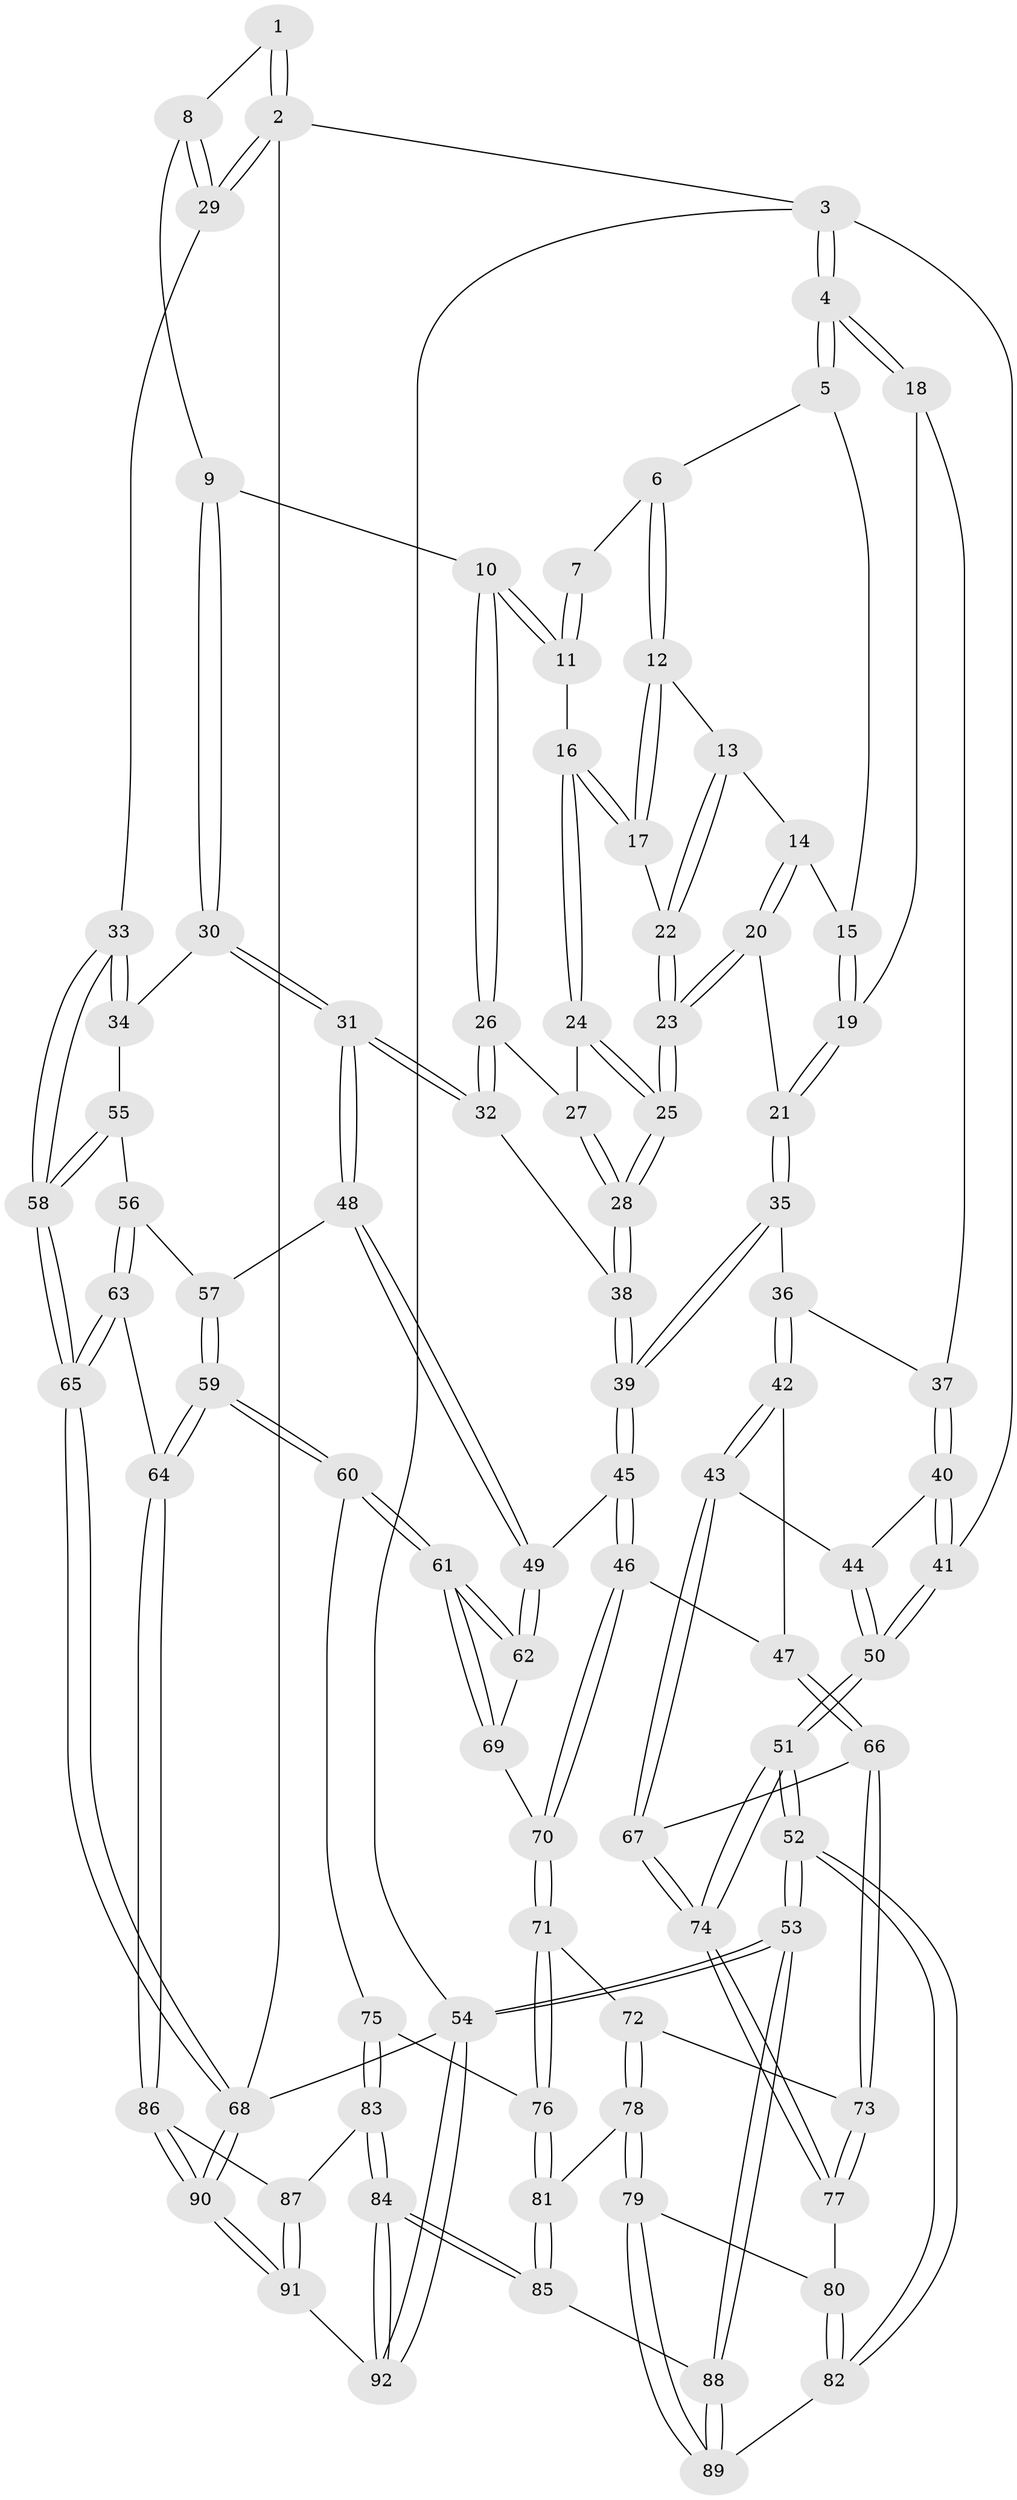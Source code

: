 // Generated by graph-tools (version 1.1) at 2025/27/03/09/25 03:27:13]
// undirected, 92 vertices, 227 edges
graph export_dot {
graph [start="1"]
  node [color=gray90,style=filled];
  1 [pos="+0.6977369946032878+0"];
  2 [pos="+1+0"];
  3 [pos="+0+0"];
  4 [pos="+0+0"];
  5 [pos="+0.5568289255172217+0"];
  6 [pos="+0.5704936248626502+0"];
  7 [pos="+0.6911592477819793+0"];
  8 [pos="+0.8981793716146832+0.13948051207978807"];
  9 [pos="+0.8108278089787581+0.16304879458030203"];
  10 [pos="+0.7852374609806367+0.155156350701691"];
  11 [pos="+0.7299314910316218+0.10385821117415281"];
  12 [pos="+0.567799669204941+0.08741092948215513"];
  13 [pos="+0.48531638959048684+0.10564442248571669"];
  14 [pos="+0.4705989641958265+0.10450350291943228"];
  15 [pos="+0.44186130059518897+0.059661241234861245"];
  16 [pos="+0.6075386992110418+0.13589453031650608"];
  17 [pos="+0.5848633839728477+0.11630704940943268"];
  18 [pos="+0.09968786884271662+0"];
  19 [pos="+0.28210927165951144+0.09404653531162446"];
  20 [pos="+0.4005594819338471+0.19577776695978022"];
  21 [pos="+0.3660599733855165+0.19344676036689523"];
  22 [pos="+0.5041967480691375+0.180321154522179"];
  23 [pos="+0.4725664970289064+0.23327507747595835"];
  24 [pos="+0.6084851640937275+0.17176696346316261"];
  25 [pos="+0.4740665535461629+0.23513127281180587"];
  26 [pos="+0.6593083045187953+0.2574869336794014"];
  27 [pos="+0.6179959729761753+0.20474362652029163"];
  28 [pos="+0.4972271265752987+0.2806872935062215"];
  29 [pos="+1+0.15669778035385196"];
  30 [pos="+0.78758177551931+0.38690763476928924"];
  31 [pos="+0.7715051326773484+0.3977845115348983"];
  32 [pos="+0.6593574084594053+0.2808479119005161"];
  33 [pos="+1+0.29492593827419117"];
  34 [pos="+0.9188937138770329+0.3699547207426307"];
  35 [pos="+0.326285992502124+0.29662270997888246"];
  36 [pos="+0.28370850144127224+0.33103598432508546"];
  37 [pos="+0.23886909033685336+0.3122426003226662"];
  38 [pos="+0.5115758938431105+0.353874854653733"];
  39 [pos="+0.5034370629725949+0.38003552791116985"];
  40 [pos="+0.0832191044092409+0.3704088975675886"];
  41 [pos="+0+0.091860238239155"];
  42 [pos="+0.3026924257956306+0.481023607917427"];
  43 [pos="+0.20776437597464356+0.5375476210494133"];
  44 [pos="+0.09913473196280517+0.41511426664371853"];
  45 [pos="+0.5048405937678234+0.425628741959311"];
  46 [pos="+0.4344975346850182+0.4961611539393742"];
  47 [pos="+0.35511887745055876+0.48884150364356926"];
  48 [pos="+0.7440344829823701+0.4554592090858599"];
  49 [pos="+0.6943430591827302+0.48939862797278716"];
  50 [pos="+0+0.7166807531633682"];
  51 [pos="+0+0.8659465865196612"];
  52 [pos="+0+1"];
  53 [pos="+0+1"];
  54 [pos="+0+1"];
  55 [pos="+0.9027897515303055+0.527357044655494"];
  56 [pos="+0.8391473639879666+0.5345310180439098"];
  57 [pos="+0.8314641141906074+0.5298346605650252"];
  58 [pos="+1+0.5993530986736375"];
  59 [pos="+0.7483446622888598+0.7478707926267931"];
  60 [pos="+0.7060789951275065+0.7233475809077808"];
  61 [pos="+0.6941324218542688+0.6711063866597956"];
  62 [pos="+0.6805121640728733+0.5679964731896759"];
  63 [pos="+0.9074984856286921+0.7292831373264187"];
  64 [pos="+0.7895878447442826+0.7761269851699398"];
  65 [pos="+1+0.7051369143125222"];
  66 [pos="+0.33809954124749547+0.6946558593901073"];
  67 [pos="+0.18127886615321218+0.6147836818692084"];
  68 [pos="+1+1"];
  69 [pos="+0.48321421438818335+0.6079382831941671"];
  70 [pos="+0.4650092137181936+0.6093845951389084"];
  71 [pos="+0.4633722722077015+0.6201120967728803"];
  72 [pos="+0.3738735531980042+0.7123155336050477"];
  73 [pos="+0.3633179897016151+0.7103040574422528"];
  74 [pos="+0.0679381363272843+0.7206015094050727"];
  75 [pos="+0.5960752740126126+0.7574792161996773"];
  76 [pos="+0.5804485501691947+0.7557888771809624"];
  77 [pos="+0.2653222968286218+0.7944638034153337"];
  78 [pos="+0.38767682432943223+0.7455667013913005"];
  79 [pos="+0.3404853451947032+0.8544631996957638"];
  80 [pos="+0.276128027695153+0.8160784262103187"];
  81 [pos="+0.479976012175068+0.8141635121785891"];
  82 [pos="+0.23928074713639474+0.8801357604999934"];
  83 [pos="+0.5925300605538703+0.9233737514051257"];
  84 [pos="+0.45109139938807263+0.9718668612818476"];
  85 [pos="+0.4502621791229664+0.9702911849585086"];
  86 [pos="+0.7852504458912002+0.8367367356159625"];
  87 [pos="+0.6615610025805437+0.9446858549210525"];
  88 [pos="+0.3624728419311322+0.9173495052111322"];
  89 [pos="+0.3512434814620275+0.8989438531233813"];
  90 [pos="+1+1"];
  91 [pos="+0.7094998721735164+1"];
  92 [pos="+0.44220556213309864+1"];
  1 -- 2;
  1 -- 2;
  1 -- 8;
  2 -- 3;
  2 -- 29;
  2 -- 29;
  2 -- 68;
  3 -- 4;
  3 -- 4;
  3 -- 41;
  3 -- 54;
  4 -- 5;
  4 -- 5;
  4 -- 18;
  4 -- 18;
  5 -- 6;
  5 -- 15;
  6 -- 7;
  6 -- 12;
  6 -- 12;
  7 -- 11;
  7 -- 11;
  8 -- 9;
  8 -- 29;
  8 -- 29;
  9 -- 10;
  9 -- 30;
  9 -- 30;
  10 -- 11;
  10 -- 11;
  10 -- 26;
  10 -- 26;
  11 -- 16;
  12 -- 13;
  12 -- 17;
  12 -- 17;
  13 -- 14;
  13 -- 22;
  13 -- 22;
  14 -- 15;
  14 -- 20;
  14 -- 20;
  15 -- 19;
  15 -- 19;
  16 -- 17;
  16 -- 17;
  16 -- 24;
  16 -- 24;
  17 -- 22;
  18 -- 19;
  18 -- 37;
  19 -- 21;
  19 -- 21;
  20 -- 21;
  20 -- 23;
  20 -- 23;
  21 -- 35;
  21 -- 35;
  22 -- 23;
  22 -- 23;
  23 -- 25;
  23 -- 25;
  24 -- 25;
  24 -- 25;
  24 -- 27;
  25 -- 28;
  25 -- 28;
  26 -- 27;
  26 -- 32;
  26 -- 32;
  27 -- 28;
  27 -- 28;
  28 -- 38;
  28 -- 38;
  29 -- 33;
  30 -- 31;
  30 -- 31;
  30 -- 34;
  31 -- 32;
  31 -- 32;
  31 -- 48;
  31 -- 48;
  32 -- 38;
  33 -- 34;
  33 -- 34;
  33 -- 58;
  33 -- 58;
  34 -- 55;
  35 -- 36;
  35 -- 39;
  35 -- 39;
  36 -- 37;
  36 -- 42;
  36 -- 42;
  37 -- 40;
  37 -- 40;
  38 -- 39;
  38 -- 39;
  39 -- 45;
  39 -- 45;
  40 -- 41;
  40 -- 41;
  40 -- 44;
  41 -- 50;
  41 -- 50;
  42 -- 43;
  42 -- 43;
  42 -- 47;
  43 -- 44;
  43 -- 67;
  43 -- 67;
  44 -- 50;
  44 -- 50;
  45 -- 46;
  45 -- 46;
  45 -- 49;
  46 -- 47;
  46 -- 70;
  46 -- 70;
  47 -- 66;
  47 -- 66;
  48 -- 49;
  48 -- 49;
  48 -- 57;
  49 -- 62;
  49 -- 62;
  50 -- 51;
  50 -- 51;
  51 -- 52;
  51 -- 52;
  51 -- 74;
  51 -- 74;
  52 -- 53;
  52 -- 53;
  52 -- 82;
  52 -- 82;
  53 -- 54;
  53 -- 54;
  53 -- 88;
  53 -- 88;
  54 -- 92;
  54 -- 92;
  54 -- 68;
  55 -- 56;
  55 -- 58;
  55 -- 58;
  56 -- 57;
  56 -- 63;
  56 -- 63;
  57 -- 59;
  57 -- 59;
  58 -- 65;
  58 -- 65;
  59 -- 60;
  59 -- 60;
  59 -- 64;
  59 -- 64;
  60 -- 61;
  60 -- 61;
  60 -- 75;
  61 -- 62;
  61 -- 62;
  61 -- 69;
  61 -- 69;
  62 -- 69;
  63 -- 64;
  63 -- 65;
  63 -- 65;
  64 -- 86;
  64 -- 86;
  65 -- 68;
  65 -- 68;
  66 -- 67;
  66 -- 73;
  66 -- 73;
  67 -- 74;
  67 -- 74;
  68 -- 90;
  68 -- 90;
  69 -- 70;
  70 -- 71;
  70 -- 71;
  71 -- 72;
  71 -- 76;
  71 -- 76;
  72 -- 73;
  72 -- 78;
  72 -- 78;
  73 -- 77;
  73 -- 77;
  74 -- 77;
  74 -- 77;
  75 -- 76;
  75 -- 83;
  75 -- 83;
  76 -- 81;
  76 -- 81;
  77 -- 80;
  78 -- 79;
  78 -- 79;
  78 -- 81;
  79 -- 80;
  79 -- 89;
  79 -- 89;
  80 -- 82;
  80 -- 82;
  81 -- 85;
  81 -- 85;
  82 -- 89;
  83 -- 84;
  83 -- 84;
  83 -- 87;
  84 -- 85;
  84 -- 85;
  84 -- 92;
  84 -- 92;
  85 -- 88;
  86 -- 87;
  86 -- 90;
  86 -- 90;
  87 -- 91;
  87 -- 91;
  88 -- 89;
  88 -- 89;
  90 -- 91;
  90 -- 91;
  91 -- 92;
}
